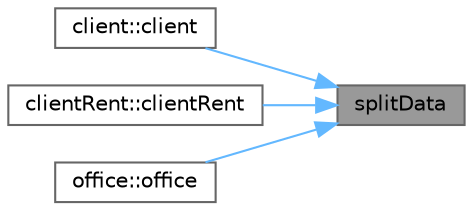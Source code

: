 digraph "splitData"
{
 // LATEX_PDF_SIZE
  bgcolor="transparent";
  edge [fontname=Helvetica,fontsize=10,labelfontname=Helvetica,labelfontsize=10];
  node [fontname=Helvetica,fontsize=10,shape=box,height=0.2,width=0.4];
  rankdir="RL";
  Node1 [id="Node000001",label="splitData",height=0.2,width=0.4,color="gray40", fillcolor="grey60", style="filled", fontcolor="black",tooltip="Splits a string into parts based on a delimiter."];
  Node1 -> Node2 [id="edge1_Node000001_Node000002",dir="back",color="steelblue1",style="solid",tooltip=" "];
  Node2 [id="Node000002",label="client::client",height=0.2,width=0.4,color="grey40", fillcolor="white", style="filled",URL="$classclient.html#a73c905f01932e6f5411930241b96c09f",tooltip="Constructor for the client class."];
  Node1 -> Node3 [id="edge2_Node000001_Node000003",dir="back",color="steelblue1",style="solid",tooltip=" "];
  Node3 [id="Node000003",label="clientRent::clientRent",height=0.2,width=0.4,color="grey40", fillcolor="white", style="filled",URL="$classclient_rent.html#a5e2a9313c3e186e68de297559349d32f",tooltip="Constructor for the clientRent class."];
  Node1 -> Node4 [id="edge3_Node000001_Node000004",dir="back",color="steelblue1",style="solid",tooltip=" "];
  Node4 [id="Node000004",label="office::office",height=0.2,width=0.4,color="grey40", fillcolor="white", style="filled",URL="$classoffice.html#af15fc6e5c89037b1752f82f7477361bf",tooltip="Constructor for the office class."];
}
